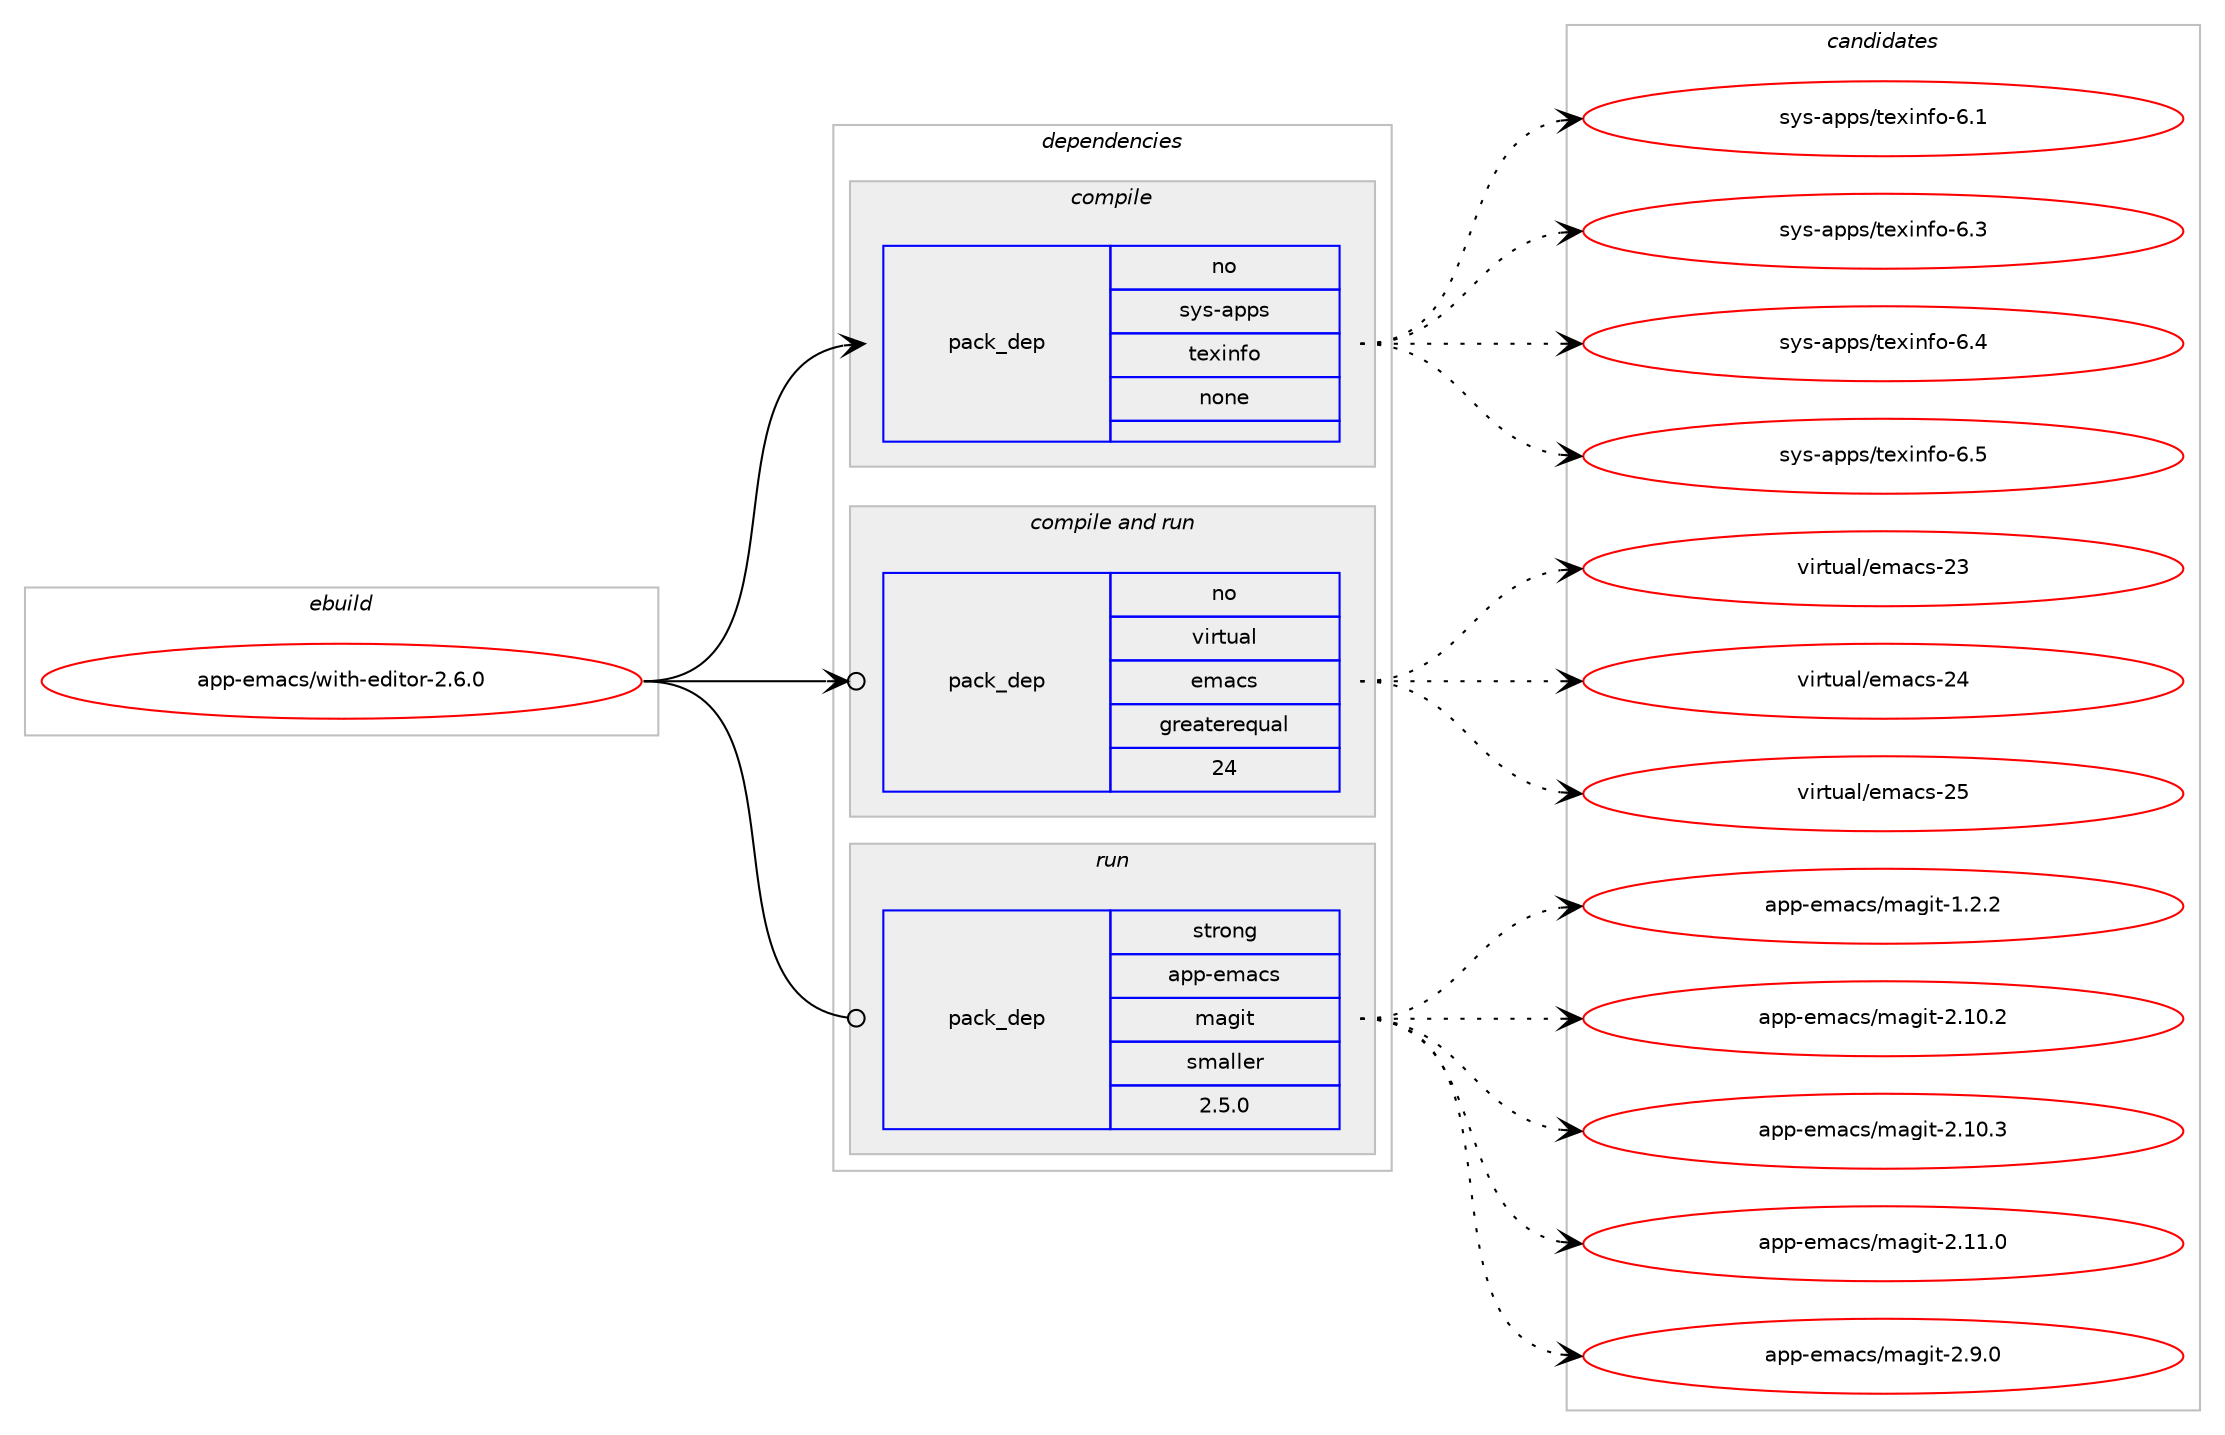 digraph prolog {

# *************
# Graph options
# *************

newrank=true;
concentrate=true;
compound=true;
graph [rankdir=LR,fontname=Helvetica,fontsize=10,ranksep=1.5];#, ranksep=2.5, nodesep=0.2];
edge  [arrowhead=vee];
node  [fontname=Helvetica,fontsize=10];

# **********
# The ebuild
# **********

subgraph cluster_leftcol {
color=gray;
rank=same;
label=<<i>ebuild</i>>;
id [label="app-emacs/with-editor-2.6.0", color=red, width=4, href="../app-emacs/with-editor-2.6.0.svg"];
}

# ****************
# The dependencies
# ****************

subgraph cluster_midcol {
color=gray;
label=<<i>dependencies</i>>;
subgraph cluster_compile {
fillcolor="#eeeeee";
style=filled;
label=<<i>compile</i>>;
subgraph pack14854 {
dependency20220 [label=<<TABLE BORDER="0" CELLBORDER="1" CELLSPACING="0" CELLPADDING="4" WIDTH="220"><TR><TD ROWSPAN="6" CELLPADDING="30">pack_dep</TD></TR><TR><TD WIDTH="110">no</TD></TR><TR><TD>sys-apps</TD></TR><TR><TD>texinfo</TD></TR><TR><TD>none</TD></TR><TR><TD></TD></TR></TABLE>>, shape=none, color=blue];
}
id:e -> dependency20220:w [weight=20,style="solid",arrowhead="vee"];
}
subgraph cluster_compileandrun {
fillcolor="#eeeeee";
style=filled;
label=<<i>compile and run</i>>;
subgraph pack14855 {
dependency20221 [label=<<TABLE BORDER="0" CELLBORDER="1" CELLSPACING="0" CELLPADDING="4" WIDTH="220"><TR><TD ROWSPAN="6" CELLPADDING="30">pack_dep</TD></TR><TR><TD WIDTH="110">no</TD></TR><TR><TD>virtual</TD></TR><TR><TD>emacs</TD></TR><TR><TD>greaterequal</TD></TR><TR><TD>24</TD></TR></TABLE>>, shape=none, color=blue];
}
id:e -> dependency20221:w [weight=20,style="solid",arrowhead="odotvee"];
}
subgraph cluster_run {
fillcolor="#eeeeee";
style=filled;
label=<<i>run</i>>;
subgraph pack14856 {
dependency20222 [label=<<TABLE BORDER="0" CELLBORDER="1" CELLSPACING="0" CELLPADDING="4" WIDTH="220"><TR><TD ROWSPAN="6" CELLPADDING="30">pack_dep</TD></TR><TR><TD WIDTH="110">strong</TD></TR><TR><TD>app-emacs</TD></TR><TR><TD>magit</TD></TR><TR><TD>smaller</TD></TR><TR><TD>2.5.0</TD></TR></TABLE>>, shape=none, color=blue];
}
id:e -> dependency20222:w [weight=20,style="solid",arrowhead="odot"];
}
}

# **************
# The candidates
# **************

subgraph cluster_choices {
rank=same;
color=gray;
label=<<i>candidates</i>>;

subgraph choice14854 {
color=black;
nodesep=1;
choice11512111545971121121154711610112010511010211145544649 [label="sys-apps/texinfo-6.1", color=red, width=4,href="../sys-apps/texinfo-6.1.svg"];
choice11512111545971121121154711610112010511010211145544651 [label="sys-apps/texinfo-6.3", color=red, width=4,href="../sys-apps/texinfo-6.3.svg"];
choice11512111545971121121154711610112010511010211145544652 [label="sys-apps/texinfo-6.4", color=red, width=4,href="../sys-apps/texinfo-6.4.svg"];
choice11512111545971121121154711610112010511010211145544653 [label="sys-apps/texinfo-6.5", color=red, width=4,href="../sys-apps/texinfo-6.5.svg"];
dependency20220:e -> choice11512111545971121121154711610112010511010211145544649:w [style=dotted,weight="100"];
dependency20220:e -> choice11512111545971121121154711610112010511010211145544651:w [style=dotted,weight="100"];
dependency20220:e -> choice11512111545971121121154711610112010511010211145544652:w [style=dotted,weight="100"];
dependency20220:e -> choice11512111545971121121154711610112010511010211145544653:w [style=dotted,weight="100"];
}
subgraph choice14855 {
color=black;
nodesep=1;
choice11810511411611797108471011099799115455051 [label="virtual/emacs-23", color=red, width=4,href="../virtual/emacs-23.svg"];
choice11810511411611797108471011099799115455052 [label="virtual/emacs-24", color=red, width=4,href="../virtual/emacs-24.svg"];
choice11810511411611797108471011099799115455053 [label="virtual/emacs-25", color=red, width=4,href="../virtual/emacs-25.svg"];
dependency20221:e -> choice11810511411611797108471011099799115455051:w [style=dotted,weight="100"];
dependency20221:e -> choice11810511411611797108471011099799115455052:w [style=dotted,weight="100"];
dependency20221:e -> choice11810511411611797108471011099799115455053:w [style=dotted,weight="100"];
}
subgraph choice14856 {
color=black;
nodesep=1;
choice971121124510110997991154710997103105116454946504650 [label="app-emacs/magit-1.2.2", color=red, width=4,href="../app-emacs/magit-1.2.2.svg"];
choice97112112451011099799115471099710310511645504649484650 [label="app-emacs/magit-2.10.2", color=red, width=4,href="../app-emacs/magit-2.10.2.svg"];
choice97112112451011099799115471099710310511645504649484651 [label="app-emacs/magit-2.10.3", color=red, width=4,href="../app-emacs/magit-2.10.3.svg"];
choice97112112451011099799115471099710310511645504649494648 [label="app-emacs/magit-2.11.0", color=red, width=4,href="../app-emacs/magit-2.11.0.svg"];
choice971121124510110997991154710997103105116455046574648 [label="app-emacs/magit-2.9.0", color=red, width=4,href="../app-emacs/magit-2.9.0.svg"];
dependency20222:e -> choice971121124510110997991154710997103105116454946504650:w [style=dotted,weight="100"];
dependency20222:e -> choice97112112451011099799115471099710310511645504649484650:w [style=dotted,weight="100"];
dependency20222:e -> choice97112112451011099799115471099710310511645504649484651:w [style=dotted,weight="100"];
dependency20222:e -> choice97112112451011099799115471099710310511645504649494648:w [style=dotted,weight="100"];
dependency20222:e -> choice971121124510110997991154710997103105116455046574648:w [style=dotted,weight="100"];
}
}

}
